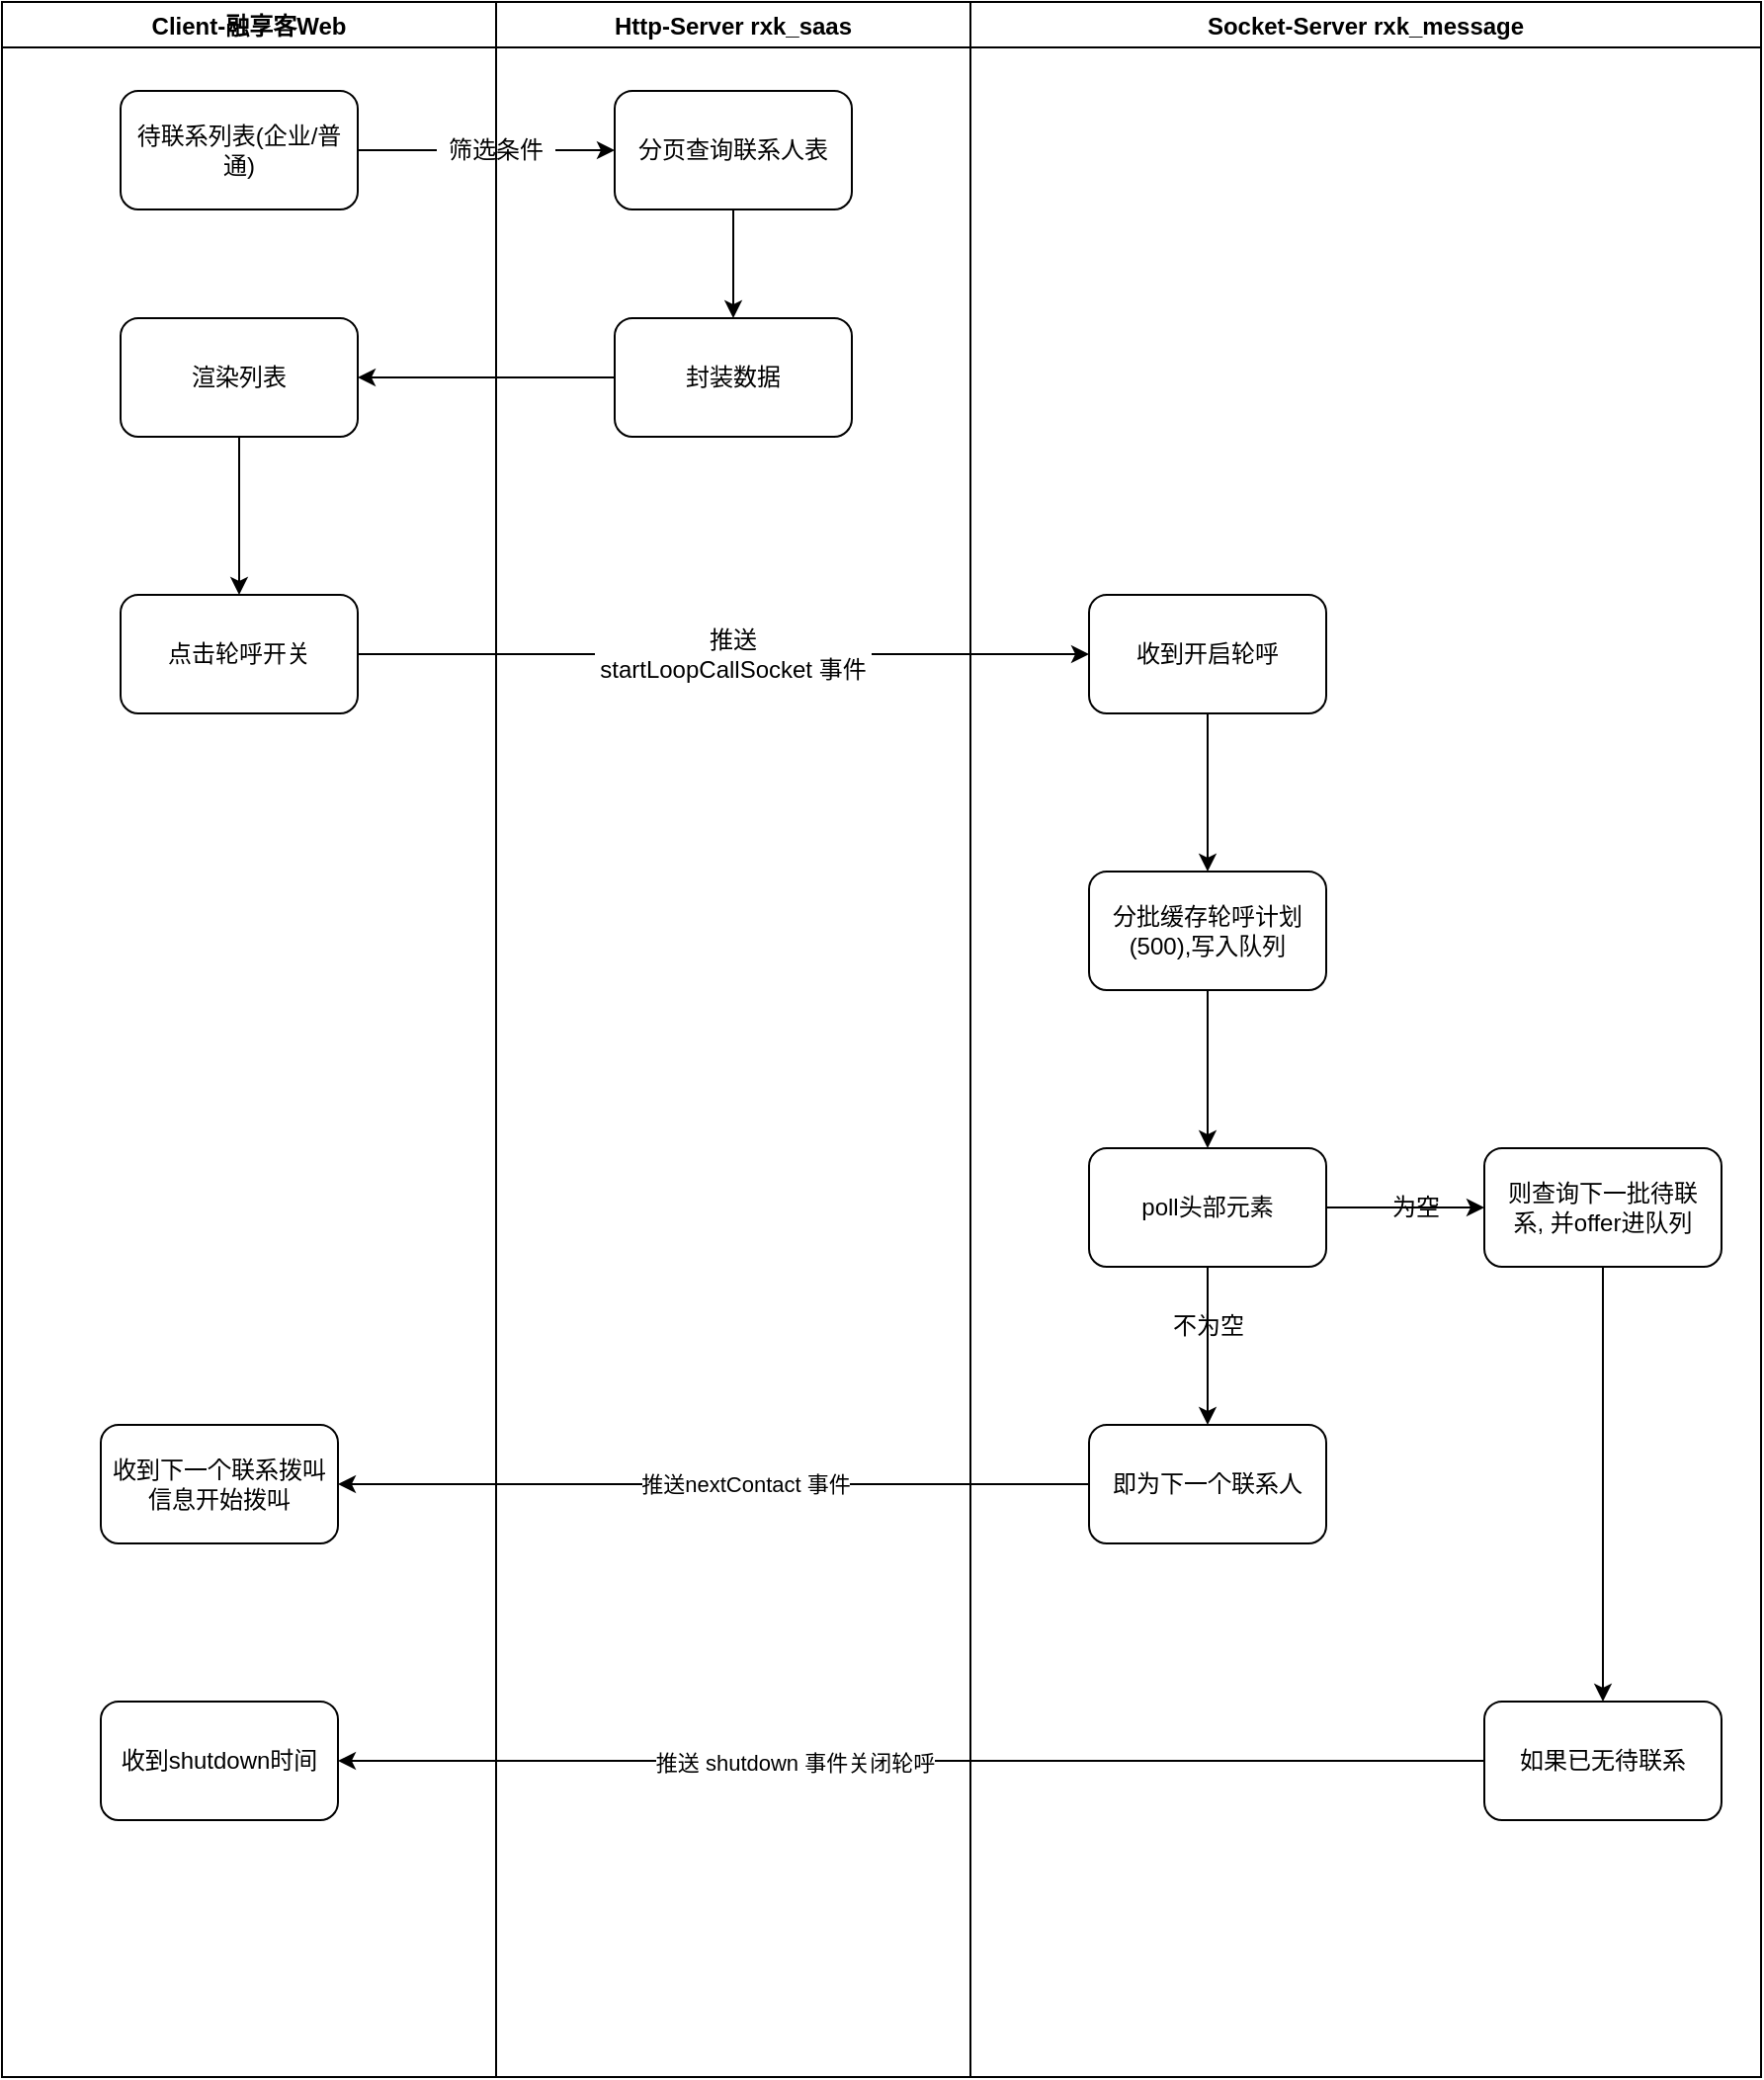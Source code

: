 <mxfile version="20.3.3" type="github">
  <diagram name="Page-1" id="c7488fd3-1785-93aa-aadb-54a6760d102a">
    <mxGraphModel dx="1421" dy="803" grid="1" gridSize="10" guides="1" tooltips="1" connect="1" arrows="1" fold="1" page="1" pageScale="1" pageWidth="1100" pageHeight="850" background="none" math="0" shadow="0">
      <root>
        <mxCell id="0" />
        <mxCell id="1" parent="0" />
        <mxCell id="j-hrNfwqryrFLlmtQv2E-1" value="Client-融享客Web" style="swimlane;" vertex="1" parent="1">
          <mxGeometry x="210" y="60" width="250" height="1050" as="geometry" />
        </mxCell>
        <mxCell id="j-hrNfwqryrFLlmtQv2E-5" value="待联系列表(企业/普通)" style="rounded=1;whiteSpace=wrap;html=1;" vertex="1" parent="j-hrNfwqryrFLlmtQv2E-1">
          <mxGeometry x="60" y="45" width="120" height="60" as="geometry" />
        </mxCell>
        <mxCell id="j-hrNfwqryrFLlmtQv2E-15" value="" style="edgeStyle=orthogonalEdgeStyle;rounded=0;orthogonalLoop=1;jettySize=auto;html=1;" edge="1" parent="j-hrNfwqryrFLlmtQv2E-1" source="j-hrNfwqryrFLlmtQv2E-12" target="j-hrNfwqryrFLlmtQv2E-14">
          <mxGeometry relative="1" as="geometry" />
        </mxCell>
        <mxCell id="j-hrNfwqryrFLlmtQv2E-12" value="渲染列表" style="whiteSpace=wrap;html=1;rounded=1;" vertex="1" parent="j-hrNfwqryrFLlmtQv2E-1">
          <mxGeometry x="60" y="160" width="120" height="60" as="geometry" />
        </mxCell>
        <mxCell id="j-hrNfwqryrFLlmtQv2E-14" value="点击轮呼开关" style="whiteSpace=wrap;html=1;rounded=1;" vertex="1" parent="j-hrNfwqryrFLlmtQv2E-1">
          <mxGeometry x="60" y="300" width="120" height="60" as="geometry" />
        </mxCell>
        <mxCell id="j-hrNfwqryrFLlmtQv2E-32" value="收到下一个联系拨叫信息开始拨叫" style="rounded=1;whiteSpace=wrap;html=1;" vertex="1" parent="j-hrNfwqryrFLlmtQv2E-1">
          <mxGeometry x="50" y="720" width="120" height="60" as="geometry" />
        </mxCell>
        <mxCell id="j-hrNfwqryrFLlmtQv2E-50" value="收到shutdown时间" style="rounded=1;whiteSpace=wrap;html=1;" vertex="1" parent="j-hrNfwqryrFLlmtQv2E-1">
          <mxGeometry x="50" y="860" width="120" height="60" as="geometry" />
        </mxCell>
        <mxCell id="j-hrNfwqryrFLlmtQv2E-2" value="Http-Server rxk_saas" style="swimlane;startSize=23;" vertex="1" parent="1">
          <mxGeometry x="460" y="60" width="240" height="1050" as="geometry" />
        </mxCell>
        <mxCell id="j-hrNfwqryrFLlmtQv2E-11" value="" style="edgeStyle=orthogonalEdgeStyle;rounded=0;orthogonalLoop=1;jettySize=auto;html=1;" edge="1" parent="j-hrNfwqryrFLlmtQv2E-2" source="j-hrNfwqryrFLlmtQv2E-6" target="j-hrNfwqryrFLlmtQv2E-10">
          <mxGeometry relative="1" as="geometry" />
        </mxCell>
        <mxCell id="j-hrNfwqryrFLlmtQv2E-6" value="分页查询联系人表" style="whiteSpace=wrap;html=1;rounded=1;" vertex="1" parent="j-hrNfwqryrFLlmtQv2E-2">
          <mxGeometry x="60" y="45" width="120" height="60" as="geometry" />
        </mxCell>
        <mxCell id="j-hrNfwqryrFLlmtQv2E-10" value="封装数据" style="whiteSpace=wrap;html=1;rounded=1;" vertex="1" parent="j-hrNfwqryrFLlmtQv2E-2">
          <mxGeometry x="60" y="160" width="120" height="60" as="geometry" />
        </mxCell>
        <mxCell id="j-hrNfwqryrFLlmtQv2E-18" value="推送startLoopCallSocket&amp;nbsp;事件" style="text;html=1;strokeColor=none;fillColor=none;align=center;verticalAlign=middle;whiteSpace=wrap;rounded=0;" vertex="1" parent="j-hrNfwqryrFLlmtQv2E-2">
          <mxGeometry x="50" y="315" width="140" height="30" as="geometry" />
        </mxCell>
        <mxCell id="j-hrNfwqryrFLlmtQv2E-3" value="Socket-Server rxk_message" style="swimlane;startSize=23;" vertex="1" parent="1">
          <mxGeometry x="700" y="60" width="400" height="1050" as="geometry" />
        </mxCell>
        <mxCell id="j-hrNfwqryrFLlmtQv2E-21" value="" style="edgeStyle=orthogonalEdgeStyle;rounded=0;orthogonalLoop=1;jettySize=auto;html=1;" edge="1" parent="j-hrNfwqryrFLlmtQv2E-3" source="j-hrNfwqryrFLlmtQv2E-16" target="j-hrNfwqryrFLlmtQv2E-20">
          <mxGeometry relative="1" as="geometry" />
        </mxCell>
        <mxCell id="j-hrNfwqryrFLlmtQv2E-16" value="收到开启轮呼" style="whiteSpace=wrap;html=1;rounded=1;" vertex="1" parent="j-hrNfwqryrFLlmtQv2E-3">
          <mxGeometry x="60" y="300" width="120" height="60" as="geometry" />
        </mxCell>
        <mxCell id="j-hrNfwqryrFLlmtQv2E-23" value="" style="edgeStyle=orthogonalEdgeStyle;rounded=0;orthogonalLoop=1;jettySize=auto;html=1;" edge="1" parent="j-hrNfwqryrFLlmtQv2E-3" source="j-hrNfwqryrFLlmtQv2E-20" target="j-hrNfwqryrFLlmtQv2E-22">
          <mxGeometry relative="1" as="geometry" />
        </mxCell>
        <mxCell id="j-hrNfwqryrFLlmtQv2E-20" value="分批缓存轮呼计划(500),写入队列" style="whiteSpace=wrap;html=1;rounded=1;" vertex="1" parent="j-hrNfwqryrFLlmtQv2E-3">
          <mxGeometry x="60" y="440" width="120" height="60" as="geometry" />
        </mxCell>
        <mxCell id="j-hrNfwqryrFLlmtQv2E-28" value="" style="edgeStyle=orthogonalEdgeStyle;rounded=0;orthogonalLoop=1;jettySize=auto;html=1;" edge="1" parent="j-hrNfwqryrFLlmtQv2E-3" source="j-hrNfwqryrFLlmtQv2E-22" target="j-hrNfwqryrFLlmtQv2E-27">
          <mxGeometry relative="1" as="geometry" />
        </mxCell>
        <mxCell id="j-hrNfwqryrFLlmtQv2E-45" value="" style="edgeStyle=orthogonalEdgeStyle;rounded=0;orthogonalLoop=1;jettySize=auto;html=1;" edge="1" parent="j-hrNfwqryrFLlmtQv2E-3" source="j-hrNfwqryrFLlmtQv2E-22" target="j-hrNfwqryrFLlmtQv2E-44">
          <mxGeometry relative="1" as="geometry" />
        </mxCell>
        <mxCell id="j-hrNfwqryrFLlmtQv2E-22" value="poll头部元素" style="whiteSpace=wrap;html=1;rounded=1;" vertex="1" parent="j-hrNfwqryrFLlmtQv2E-3">
          <mxGeometry x="60" y="580" width="120" height="60" as="geometry" />
        </mxCell>
        <mxCell id="j-hrNfwqryrFLlmtQv2E-27" value="即为下一个联系人" style="whiteSpace=wrap;html=1;rounded=1;" vertex="1" parent="j-hrNfwqryrFLlmtQv2E-3">
          <mxGeometry x="60" y="720" width="120" height="60" as="geometry" />
        </mxCell>
        <mxCell id="j-hrNfwqryrFLlmtQv2E-29" value="不为空" style="text;html=1;align=center;verticalAlign=middle;resizable=0;points=[];autosize=1;strokeColor=none;fillColor=none;" vertex="1" parent="j-hrNfwqryrFLlmtQv2E-3">
          <mxGeometry x="90" y="655" width="60" height="30" as="geometry" />
        </mxCell>
        <mxCell id="j-hrNfwqryrFLlmtQv2E-44" value="则查询下一批待联系,&amp;nbsp;并offer进队列" style="whiteSpace=wrap;html=1;rounded=1;" vertex="1" parent="j-hrNfwqryrFLlmtQv2E-3">
          <mxGeometry x="260" y="580" width="120" height="60" as="geometry" />
        </mxCell>
        <mxCell id="j-hrNfwqryrFLlmtQv2E-47" value="为空" style="text;html=1;align=center;verticalAlign=middle;resizable=0;points=[];autosize=1;strokeColor=none;fillColor=none;" vertex="1" parent="j-hrNfwqryrFLlmtQv2E-3">
          <mxGeometry x="200" y="595" width="50" height="30" as="geometry" />
        </mxCell>
        <mxCell id="j-hrNfwqryrFLlmtQv2E-7" value="" style="edgeStyle=orthogonalEdgeStyle;rounded=0;orthogonalLoop=1;jettySize=auto;html=1;startArrow=none;" edge="1" parent="1" source="j-hrNfwqryrFLlmtQv2E-8" target="j-hrNfwqryrFLlmtQv2E-6">
          <mxGeometry relative="1" as="geometry" />
        </mxCell>
        <mxCell id="j-hrNfwqryrFLlmtQv2E-8" value="筛选条件" style="text;html=1;strokeColor=none;fillColor=none;align=center;verticalAlign=middle;whiteSpace=wrap;rounded=0;" vertex="1" parent="1">
          <mxGeometry x="430" y="120" width="60" height="30" as="geometry" />
        </mxCell>
        <mxCell id="j-hrNfwqryrFLlmtQv2E-9" value="" style="edgeStyle=orthogonalEdgeStyle;rounded=0;orthogonalLoop=1;jettySize=auto;html=1;endArrow=none;" edge="1" parent="1" source="j-hrNfwqryrFLlmtQv2E-5" target="j-hrNfwqryrFLlmtQv2E-8">
          <mxGeometry relative="1" as="geometry">
            <mxPoint x="400" y="135" as="sourcePoint" />
            <mxPoint x="520" y="135" as="targetPoint" />
          </mxGeometry>
        </mxCell>
        <mxCell id="j-hrNfwqryrFLlmtQv2E-13" style="edgeStyle=orthogonalEdgeStyle;rounded=0;orthogonalLoop=1;jettySize=auto;html=1;exitX=0;exitY=0.5;exitDx=0;exitDy=0;" edge="1" parent="1" source="j-hrNfwqryrFLlmtQv2E-10" target="j-hrNfwqryrFLlmtQv2E-12">
          <mxGeometry relative="1" as="geometry" />
        </mxCell>
        <mxCell id="j-hrNfwqryrFLlmtQv2E-17" style="edgeStyle=orthogonalEdgeStyle;rounded=0;orthogonalLoop=1;jettySize=auto;html=1;exitX=1;exitY=0.5;exitDx=0;exitDy=0;startArrow=none;" edge="1" parent="1" source="j-hrNfwqryrFLlmtQv2E-18" target="j-hrNfwqryrFLlmtQv2E-16">
          <mxGeometry relative="1" as="geometry" />
        </mxCell>
        <mxCell id="j-hrNfwqryrFLlmtQv2E-19" value="" style="edgeStyle=orthogonalEdgeStyle;rounded=0;orthogonalLoop=1;jettySize=auto;html=1;exitX=1;exitY=0.5;exitDx=0;exitDy=0;endArrow=none;" edge="1" parent="1" source="j-hrNfwqryrFLlmtQv2E-14" target="j-hrNfwqryrFLlmtQv2E-18">
          <mxGeometry relative="1" as="geometry">
            <mxPoint x="390" y="390" as="sourcePoint" />
            <mxPoint x="760" y="390" as="targetPoint" />
          </mxGeometry>
        </mxCell>
        <mxCell id="j-hrNfwqryrFLlmtQv2E-33" style="edgeStyle=orthogonalEdgeStyle;rounded=0;orthogonalLoop=1;jettySize=auto;html=1;exitX=0;exitY=0.5;exitDx=0;exitDy=0;" edge="1" parent="1" source="j-hrNfwqryrFLlmtQv2E-27" target="j-hrNfwqryrFLlmtQv2E-32">
          <mxGeometry relative="1" as="geometry" />
        </mxCell>
        <mxCell id="j-hrNfwqryrFLlmtQv2E-34" value="推送nextContact&amp;nbsp;事件" style="edgeLabel;html=1;align=center;verticalAlign=middle;resizable=0;points=[];" vertex="1" connectable="0" parent="j-hrNfwqryrFLlmtQv2E-33">
          <mxGeometry x="-0.084" y="-4" relative="1" as="geometry">
            <mxPoint y="4" as="offset" />
          </mxGeometry>
        </mxCell>
        <mxCell id="j-hrNfwqryrFLlmtQv2E-51" style="edgeStyle=orthogonalEdgeStyle;rounded=0;orthogonalLoop=1;jettySize=auto;html=1;exitX=0;exitY=0.5;exitDx=0;exitDy=0;" edge="1" parent="1" source="j-hrNfwqryrFLlmtQv2E-48" target="j-hrNfwqryrFLlmtQv2E-50">
          <mxGeometry relative="1" as="geometry" />
        </mxCell>
        <mxCell id="j-hrNfwqryrFLlmtQv2E-52" value="推送&amp;nbsp;shutdown&amp;nbsp;事件关闭轮呼" style="edgeLabel;html=1;align=center;verticalAlign=middle;resizable=0;points=[];" vertex="1" connectable="0" parent="j-hrNfwqryrFLlmtQv2E-51">
          <mxGeometry x="0.203" y="1" relative="1" as="geometry">
            <mxPoint as="offset" />
          </mxGeometry>
        </mxCell>
        <mxCell id="j-hrNfwqryrFLlmtQv2E-48" value="如果已无待联系" style="whiteSpace=wrap;html=1;rounded=1;" vertex="1" parent="1">
          <mxGeometry x="960" y="920" width="120" height="60" as="geometry" />
        </mxCell>
        <mxCell id="j-hrNfwqryrFLlmtQv2E-49" value="" style="edgeStyle=orthogonalEdgeStyle;rounded=0;orthogonalLoop=1;jettySize=auto;html=1;" edge="1" parent="1" source="j-hrNfwqryrFLlmtQv2E-44" target="j-hrNfwqryrFLlmtQv2E-48">
          <mxGeometry relative="1" as="geometry" />
        </mxCell>
      </root>
    </mxGraphModel>
  </diagram>
</mxfile>
